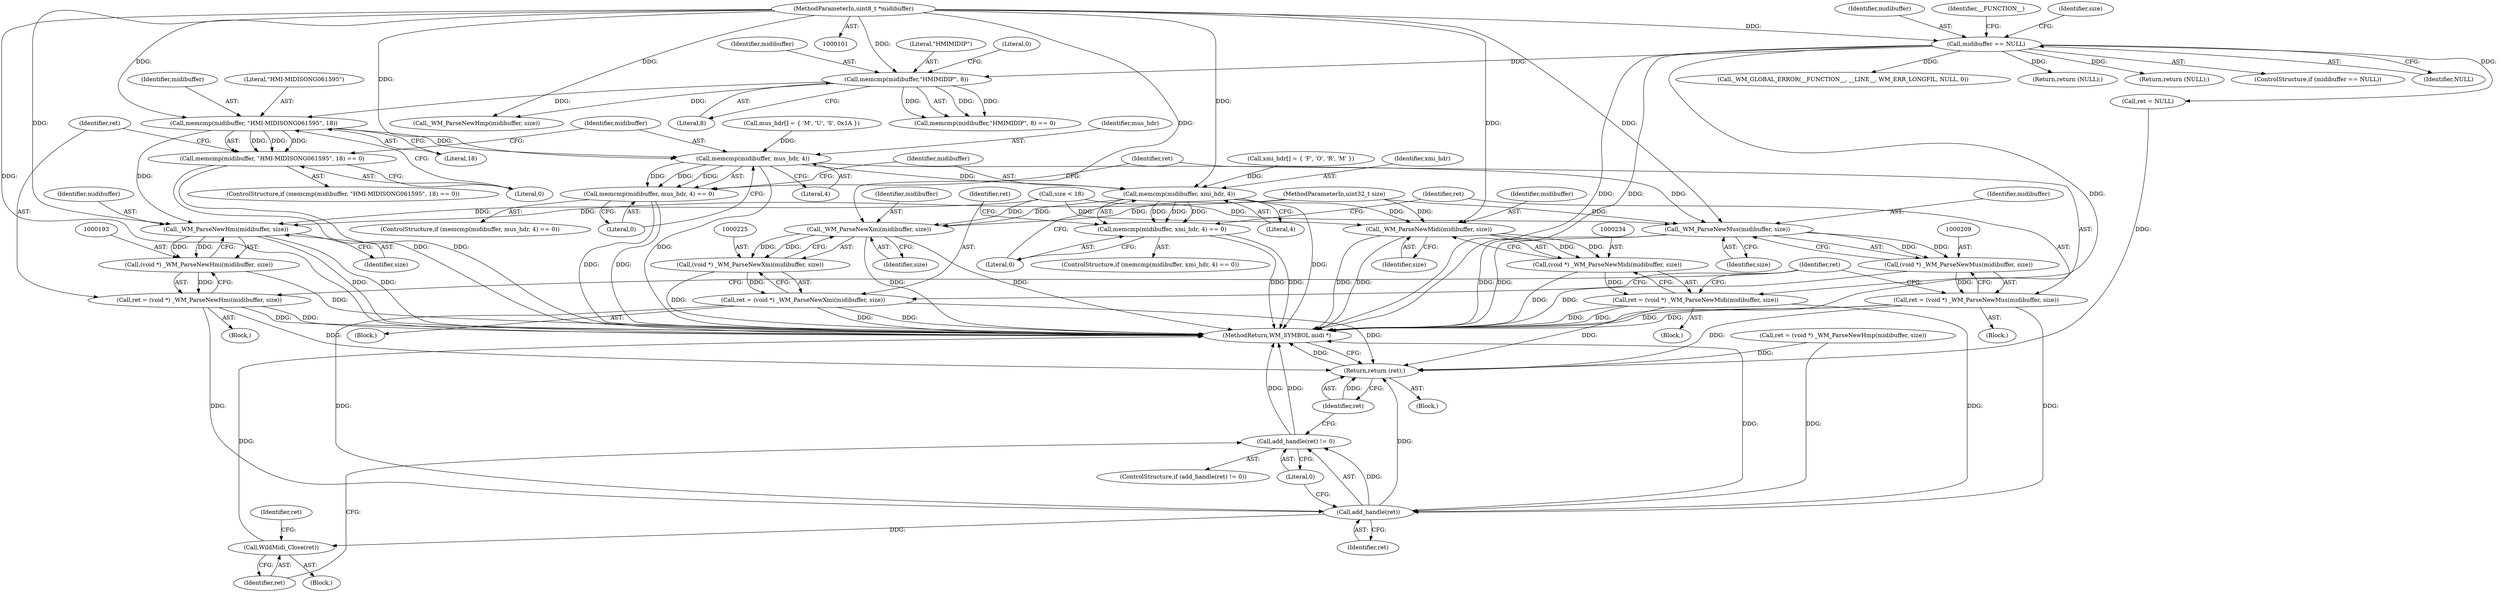 digraph "0_wildmidi_814f31d8eceda8401eb812fc2e94ed143fdad0ab_0@API" {
"1000184" [label="(Call,memcmp(midibuffer, \"HMI-MIDISONG061595\", 18))"];
"1000168" [label="(Call,memcmp(midibuffer,\"HMIMIDIP\", 8))"];
"1000128" [label="(Call,midibuffer == NULL)"];
"1000102" [label="(MethodParameterIn,uint8_t *midibuffer)"];
"1000183" [label="(Call,memcmp(midibuffer, \"HMI-MIDISONG061595\", 18) == 0)"];
"1000194" [label="(Call,_WM_ParseNewHmi(midibuffer, size))"];
"1000192" [label="(Call,(void *) _WM_ParseNewHmi(midibuffer, size))"];
"1000190" [label="(Call,ret = (void *) _WM_ParseNewHmi(midibuffer, size))"];
"1000243" [label="(Call,add_handle(ret))"];
"1000242" [label="(Call,add_handle(ret) != 0)"];
"1000247" [label="(Call,WildMidi_Close(ret))"];
"1000252" [label="(Return,return (ret);)"];
"1000200" [label="(Call,memcmp(midibuffer, mus_hdr, 4))"];
"1000199" [label="(Call,memcmp(midibuffer, mus_hdr, 4) == 0)"];
"1000210" [label="(Call,_WM_ParseNewMus(midibuffer, size))"];
"1000208" [label="(Call,(void *) _WM_ParseNewMus(midibuffer, size))"];
"1000206" [label="(Call,ret = (void *) _WM_ParseNewMus(midibuffer, size))"];
"1000216" [label="(Call,memcmp(midibuffer, xmi_hdr, 4))"];
"1000215" [label="(Call,memcmp(midibuffer, xmi_hdr, 4) == 0)"];
"1000226" [label="(Call,_WM_ParseNewXmi(midibuffer, size))"];
"1000224" [label="(Call,(void *) _WM_ParseNewXmi(midibuffer, size))"];
"1000222" [label="(Call,ret = (void *) _WM_ParseNewXmi(midibuffer, size))"];
"1000235" [label="(Call,_WM_ParseNewMidi(midibuffer, size))"];
"1000233" [label="(Call,(void *) _WM_ParseNewMidi(midibuffer, size))"];
"1000231" [label="(Call,ret = (void *) _WM_ParseNewMidi(midibuffer, size))"];
"1000246" [label="(Block,)"];
"1000244" [label="(Identifier,ret)"];
"1000249" [label="(Call,ret = NULL)"];
"1000195" [label="(Identifier,midibuffer)"];
"1000228" [label="(Identifier,size)"];
"1000142" [label="(Identifier,size)"];
"1000235" [label="(Call,_WM_ParseNewMidi(midibuffer, size))"];
"1000103" [label="(MethodParameterIn,uint32_t size)"];
"1000216" [label="(Call,memcmp(midibuffer, xmi_hdr, 4))"];
"1000192" [label="(Call,(void *) _WM_ParseNewHmi(midibuffer, size))"];
"1000239" [label="(Identifier,ret)"];
"1000169" [label="(Identifier,midibuffer)"];
"1000106" [label="(Call,mus_hdr[] = { 'M', 'U', 'S', 0x1A })"];
"1000198" [label="(ControlStructure,if (memcmp(midibuffer, mus_hdr, 4) == 0))"];
"1000145" [label="(Call,_WM_GLOBAL_ERROR(__FUNCTION__, __LINE__, WM_ERR_LONGFIL, NULL, 0))"];
"1000104" [label="(Block,)"];
"1000189" [label="(Block,)"];
"1000241" [label="(ControlStructure,if (add_handle(ret) != 0))"];
"1000212" [label="(Identifier,size)"];
"1000236" [label="(Identifier,midibuffer)"];
"1000217" [label="(Identifier,midibuffer)"];
"1000182" [label="(ControlStructure,if (memcmp(midibuffer, \"HMI-MIDISONG061595\", 18) == 0))"];
"1000194" [label="(Call,_WM_ParseNewHmi(midibuffer, size))"];
"1000210" [label="(Call,_WM_ParseNewMus(midibuffer, size))"];
"1000226" [label="(Call,_WM_ParseNewXmi(midibuffer, size))"];
"1000183" [label="(Call,memcmp(midibuffer, \"HMI-MIDISONG061595\", 18) == 0)"];
"1000242" [label="(Call,add_handle(ret) != 0)"];
"1000203" [label="(Literal,4)"];
"1000129" [label="(Identifier,midibuffer)"];
"1000233" [label="(Call,(void *) _WM_ParseNewMidi(midibuffer, size))"];
"1000219" [label="(Literal,4)"];
"1000232" [label="(Identifier,ret)"];
"1000185" [label="(Identifier,midibuffer)"];
"1000222" [label="(Call,ret = (void *) _WM_ParseNewXmi(midibuffer, size))"];
"1000252" [label="(Return,return (ret);)"];
"1000220" [label="(Literal,0)"];
"1000128" [label="(Call,midibuffer == NULL)"];
"1000207" [label="(Identifier,ret)"];
"1000199" [label="(Call,memcmp(midibuffer, mus_hdr, 4) == 0)"];
"1000214" [label="(ControlStructure,if (memcmp(midibuffer, xmi_hdr, 4) == 0))"];
"1000204" [label="(Literal,0)"];
"1000191" [label="(Identifier,ret)"];
"1000171" [label="(Literal,8)"];
"1000188" [label="(Literal,0)"];
"1000250" [label="(Identifier,ret)"];
"1000154" [label="(Call,size < 18)"];
"1000138" [label="(Return,return (NULL);)"];
"1000237" [label="(Identifier,size)"];
"1000170" [label="(Literal,\"HMIMIDIP\")"];
"1000253" [label="(Identifier,ret)"];
"1000223" [label="(Identifier,ret)"];
"1000206" [label="(Call,ret = (void *) _WM_ParseNewMus(midibuffer, size))"];
"1000254" [label="(MethodReturn,WM_SYMBOL midi *)"];
"1000164" [label="(Return,return (NULL);)"];
"1000202" [label="(Identifier,mus_hdr)"];
"1000211" [label="(Identifier,midibuffer)"];
"1000187" [label="(Literal,18)"];
"1000196" [label="(Identifier,size)"];
"1000102" [label="(MethodParameterIn,uint8_t *midibuffer)"];
"1000231" [label="(Call,ret = (void *) _WM_ParseNewMidi(midibuffer, size))"];
"1000167" [label="(Call,memcmp(midibuffer,\"HMIMIDIP\", 8) == 0)"];
"1000248" [label="(Identifier,ret)"];
"1000127" [label="(ControlStructure,if (midibuffer == NULL))"];
"1000243" [label="(Call,add_handle(ret))"];
"1000109" [label="(Call,xmi_hdr[] = { 'F', 'O', 'R', 'M' })"];
"1000190" [label="(Call,ret = (void *) _WM_ParseNewHmi(midibuffer, size))"];
"1000200" [label="(Call,memcmp(midibuffer, mus_hdr, 4))"];
"1000168" [label="(Call,memcmp(midibuffer,\"HMIMIDIP\", 8))"];
"1000227" [label="(Identifier,midibuffer)"];
"1000186" [label="(Literal,\"HMI-MIDISONG061595\")"];
"1000174" [label="(Call,ret = (void *) _WM_ParseNewHmp(midibuffer, size))"];
"1000133" [label="(Identifier,__FUNCTION__)"];
"1000221" [label="(Block,)"];
"1000230" [label="(Block,)"];
"1000184" [label="(Call,memcmp(midibuffer, \"HMI-MIDISONG061595\", 18))"];
"1000178" [label="(Call,_WM_ParseNewHmp(midibuffer, size))"];
"1000201" [label="(Identifier,midibuffer)"];
"1000247" [label="(Call,WildMidi_Close(ret))"];
"1000224" [label="(Call,(void *) _WM_ParseNewXmi(midibuffer, size))"];
"1000130" [label="(Identifier,NULL)"];
"1000245" [label="(Literal,0)"];
"1000208" [label="(Call,(void *) _WM_ParseNewMus(midibuffer, size))"];
"1000218" [label="(Identifier,xmi_hdr)"];
"1000205" [label="(Block,)"];
"1000172" [label="(Literal,0)"];
"1000215" [label="(Call,memcmp(midibuffer, xmi_hdr, 4) == 0)"];
"1000184" -> "1000183"  [label="AST: "];
"1000184" -> "1000187"  [label="CFG: "];
"1000185" -> "1000184"  [label="AST: "];
"1000186" -> "1000184"  [label="AST: "];
"1000187" -> "1000184"  [label="AST: "];
"1000188" -> "1000184"  [label="CFG: "];
"1000184" -> "1000183"  [label="DDG: "];
"1000184" -> "1000183"  [label="DDG: "];
"1000184" -> "1000183"  [label="DDG: "];
"1000168" -> "1000184"  [label="DDG: "];
"1000102" -> "1000184"  [label="DDG: "];
"1000184" -> "1000194"  [label="DDG: "];
"1000184" -> "1000200"  [label="DDG: "];
"1000168" -> "1000167"  [label="AST: "];
"1000168" -> "1000171"  [label="CFG: "];
"1000169" -> "1000168"  [label="AST: "];
"1000170" -> "1000168"  [label="AST: "];
"1000171" -> "1000168"  [label="AST: "];
"1000172" -> "1000168"  [label="CFG: "];
"1000168" -> "1000167"  [label="DDG: "];
"1000168" -> "1000167"  [label="DDG: "];
"1000168" -> "1000167"  [label="DDG: "];
"1000128" -> "1000168"  [label="DDG: "];
"1000102" -> "1000168"  [label="DDG: "];
"1000168" -> "1000178"  [label="DDG: "];
"1000128" -> "1000127"  [label="AST: "];
"1000128" -> "1000130"  [label="CFG: "];
"1000129" -> "1000128"  [label="AST: "];
"1000130" -> "1000128"  [label="AST: "];
"1000133" -> "1000128"  [label="CFG: "];
"1000142" -> "1000128"  [label="CFG: "];
"1000128" -> "1000254"  [label="DDG: "];
"1000128" -> "1000254"  [label="DDG: "];
"1000128" -> "1000254"  [label="DDG: "];
"1000102" -> "1000128"  [label="DDG: "];
"1000128" -> "1000138"  [label="DDG: "];
"1000128" -> "1000145"  [label="DDG: "];
"1000128" -> "1000164"  [label="DDG: "];
"1000128" -> "1000249"  [label="DDG: "];
"1000102" -> "1000101"  [label="AST: "];
"1000102" -> "1000254"  [label="DDG: "];
"1000102" -> "1000178"  [label="DDG: "];
"1000102" -> "1000194"  [label="DDG: "];
"1000102" -> "1000200"  [label="DDG: "];
"1000102" -> "1000210"  [label="DDG: "];
"1000102" -> "1000216"  [label="DDG: "];
"1000102" -> "1000226"  [label="DDG: "];
"1000102" -> "1000235"  [label="DDG: "];
"1000183" -> "1000182"  [label="AST: "];
"1000183" -> "1000188"  [label="CFG: "];
"1000188" -> "1000183"  [label="AST: "];
"1000191" -> "1000183"  [label="CFG: "];
"1000201" -> "1000183"  [label="CFG: "];
"1000183" -> "1000254"  [label="DDG: "];
"1000183" -> "1000254"  [label="DDG: "];
"1000194" -> "1000192"  [label="AST: "];
"1000194" -> "1000196"  [label="CFG: "];
"1000195" -> "1000194"  [label="AST: "];
"1000196" -> "1000194"  [label="AST: "];
"1000192" -> "1000194"  [label="CFG: "];
"1000194" -> "1000254"  [label="DDG: "];
"1000194" -> "1000254"  [label="DDG: "];
"1000194" -> "1000192"  [label="DDG: "];
"1000194" -> "1000192"  [label="DDG: "];
"1000154" -> "1000194"  [label="DDG: "];
"1000103" -> "1000194"  [label="DDG: "];
"1000192" -> "1000190"  [label="AST: "];
"1000193" -> "1000192"  [label="AST: "];
"1000190" -> "1000192"  [label="CFG: "];
"1000192" -> "1000254"  [label="DDG: "];
"1000192" -> "1000190"  [label="DDG: "];
"1000190" -> "1000189"  [label="AST: "];
"1000191" -> "1000190"  [label="AST: "];
"1000239" -> "1000190"  [label="CFG: "];
"1000190" -> "1000254"  [label="DDG: "];
"1000190" -> "1000254"  [label="DDG: "];
"1000190" -> "1000243"  [label="DDG: "];
"1000190" -> "1000252"  [label="DDG: "];
"1000243" -> "1000242"  [label="AST: "];
"1000243" -> "1000244"  [label="CFG: "];
"1000244" -> "1000243"  [label="AST: "];
"1000245" -> "1000243"  [label="CFG: "];
"1000243" -> "1000254"  [label="DDG: "];
"1000243" -> "1000242"  [label="DDG: "];
"1000222" -> "1000243"  [label="DDG: "];
"1000206" -> "1000243"  [label="DDG: "];
"1000231" -> "1000243"  [label="DDG: "];
"1000174" -> "1000243"  [label="DDG: "];
"1000243" -> "1000247"  [label="DDG: "];
"1000243" -> "1000252"  [label="DDG: "];
"1000242" -> "1000241"  [label="AST: "];
"1000242" -> "1000245"  [label="CFG: "];
"1000245" -> "1000242"  [label="AST: "];
"1000248" -> "1000242"  [label="CFG: "];
"1000253" -> "1000242"  [label="CFG: "];
"1000242" -> "1000254"  [label="DDG: "];
"1000242" -> "1000254"  [label="DDG: "];
"1000247" -> "1000246"  [label="AST: "];
"1000247" -> "1000248"  [label="CFG: "];
"1000248" -> "1000247"  [label="AST: "];
"1000250" -> "1000247"  [label="CFG: "];
"1000247" -> "1000254"  [label="DDG: "];
"1000252" -> "1000104"  [label="AST: "];
"1000252" -> "1000253"  [label="CFG: "];
"1000253" -> "1000252"  [label="AST: "];
"1000254" -> "1000252"  [label="CFG: "];
"1000252" -> "1000254"  [label="DDG: "];
"1000253" -> "1000252"  [label="DDG: "];
"1000222" -> "1000252"  [label="DDG: "];
"1000206" -> "1000252"  [label="DDG: "];
"1000231" -> "1000252"  [label="DDG: "];
"1000249" -> "1000252"  [label="DDG: "];
"1000174" -> "1000252"  [label="DDG: "];
"1000200" -> "1000199"  [label="AST: "];
"1000200" -> "1000203"  [label="CFG: "];
"1000201" -> "1000200"  [label="AST: "];
"1000202" -> "1000200"  [label="AST: "];
"1000203" -> "1000200"  [label="AST: "];
"1000204" -> "1000200"  [label="CFG: "];
"1000200" -> "1000254"  [label="DDG: "];
"1000200" -> "1000199"  [label="DDG: "];
"1000200" -> "1000199"  [label="DDG: "];
"1000200" -> "1000199"  [label="DDG: "];
"1000106" -> "1000200"  [label="DDG: "];
"1000200" -> "1000210"  [label="DDG: "];
"1000200" -> "1000216"  [label="DDG: "];
"1000199" -> "1000198"  [label="AST: "];
"1000199" -> "1000204"  [label="CFG: "];
"1000204" -> "1000199"  [label="AST: "];
"1000207" -> "1000199"  [label="CFG: "];
"1000217" -> "1000199"  [label="CFG: "];
"1000199" -> "1000254"  [label="DDG: "];
"1000199" -> "1000254"  [label="DDG: "];
"1000210" -> "1000208"  [label="AST: "];
"1000210" -> "1000212"  [label="CFG: "];
"1000211" -> "1000210"  [label="AST: "];
"1000212" -> "1000210"  [label="AST: "];
"1000208" -> "1000210"  [label="CFG: "];
"1000210" -> "1000254"  [label="DDG: "];
"1000210" -> "1000254"  [label="DDG: "];
"1000210" -> "1000208"  [label="DDG: "];
"1000210" -> "1000208"  [label="DDG: "];
"1000154" -> "1000210"  [label="DDG: "];
"1000103" -> "1000210"  [label="DDG: "];
"1000208" -> "1000206"  [label="AST: "];
"1000209" -> "1000208"  [label="AST: "];
"1000206" -> "1000208"  [label="CFG: "];
"1000208" -> "1000254"  [label="DDG: "];
"1000208" -> "1000206"  [label="DDG: "];
"1000206" -> "1000205"  [label="AST: "];
"1000207" -> "1000206"  [label="AST: "];
"1000239" -> "1000206"  [label="CFG: "];
"1000206" -> "1000254"  [label="DDG: "];
"1000206" -> "1000254"  [label="DDG: "];
"1000216" -> "1000215"  [label="AST: "];
"1000216" -> "1000219"  [label="CFG: "];
"1000217" -> "1000216"  [label="AST: "];
"1000218" -> "1000216"  [label="AST: "];
"1000219" -> "1000216"  [label="AST: "];
"1000220" -> "1000216"  [label="CFG: "];
"1000216" -> "1000254"  [label="DDG: "];
"1000216" -> "1000215"  [label="DDG: "];
"1000216" -> "1000215"  [label="DDG: "];
"1000216" -> "1000215"  [label="DDG: "];
"1000109" -> "1000216"  [label="DDG: "];
"1000216" -> "1000226"  [label="DDG: "];
"1000216" -> "1000235"  [label="DDG: "];
"1000215" -> "1000214"  [label="AST: "];
"1000215" -> "1000220"  [label="CFG: "];
"1000220" -> "1000215"  [label="AST: "];
"1000223" -> "1000215"  [label="CFG: "];
"1000232" -> "1000215"  [label="CFG: "];
"1000215" -> "1000254"  [label="DDG: "];
"1000215" -> "1000254"  [label="DDG: "];
"1000226" -> "1000224"  [label="AST: "];
"1000226" -> "1000228"  [label="CFG: "];
"1000227" -> "1000226"  [label="AST: "];
"1000228" -> "1000226"  [label="AST: "];
"1000224" -> "1000226"  [label="CFG: "];
"1000226" -> "1000254"  [label="DDG: "];
"1000226" -> "1000254"  [label="DDG: "];
"1000226" -> "1000224"  [label="DDG: "];
"1000226" -> "1000224"  [label="DDG: "];
"1000154" -> "1000226"  [label="DDG: "];
"1000103" -> "1000226"  [label="DDG: "];
"1000224" -> "1000222"  [label="AST: "];
"1000225" -> "1000224"  [label="AST: "];
"1000222" -> "1000224"  [label="CFG: "];
"1000224" -> "1000254"  [label="DDG: "];
"1000224" -> "1000222"  [label="DDG: "];
"1000222" -> "1000221"  [label="AST: "];
"1000223" -> "1000222"  [label="AST: "];
"1000239" -> "1000222"  [label="CFG: "];
"1000222" -> "1000254"  [label="DDG: "];
"1000222" -> "1000254"  [label="DDG: "];
"1000235" -> "1000233"  [label="AST: "];
"1000235" -> "1000237"  [label="CFG: "];
"1000236" -> "1000235"  [label="AST: "];
"1000237" -> "1000235"  [label="AST: "];
"1000233" -> "1000235"  [label="CFG: "];
"1000235" -> "1000254"  [label="DDG: "];
"1000235" -> "1000254"  [label="DDG: "];
"1000235" -> "1000233"  [label="DDG: "];
"1000235" -> "1000233"  [label="DDG: "];
"1000154" -> "1000235"  [label="DDG: "];
"1000103" -> "1000235"  [label="DDG: "];
"1000233" -> "1000231"  [label="AST: "];
"1000234" -> "1000233"  [label="AST: "];
"1000231" -> "1000233"  [label="CFG: "];
"1000233" -> "1000254"  [label="DDG: "];
"1000233" -> "1000231"  [label="DDG: "];
"1000231" -> "1000230"  [label="AST: "];
"1000232" -> "1000231"  [label="AST: "];
"1000239" -> "1000231"  [label="CFG: "];
"1000231" -> "1000254"  [label="DDG: "];
"1000231" -> "1000254"  [label="DDG: "];
}
